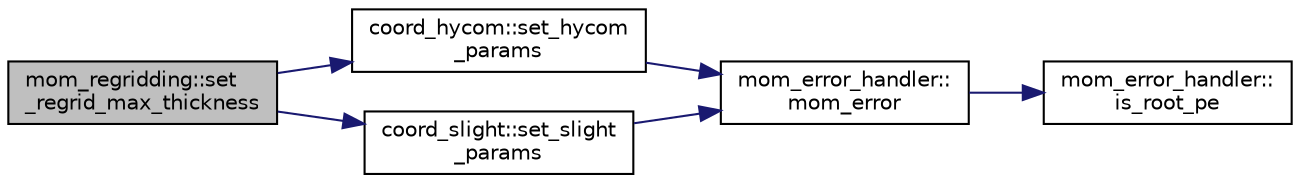 digraph "mom_regridding::set_regrid_max_thickness"
{
 // INTERACTIVE_SVG=YES
 // LATEX_PDF_SIZE
  edge [fontname="Helvetica",fontsize="10",labelfontname="Helvetica",labelfontsize="10"];
  node [fontname="Helvetica",fontsize="10",shape=record];
  rankdir="LR";
  Node1 [label="mom_regridding::set\l_regrid_max_thickness",height=0.2,width=0.4,color="black", fillcolor="grey75", style="filled", fontcolor="black",tooltip="Set maximum layer thicknesses based on a vector of input values."];
  Node1 -> Node2 [color="midnightblue",fontsize="10",style="solid",fontname="Helvetica"];
  Node2 [label="coord_hycom::set_hycom\l_params",height=0.2,width=0.4,color="black", fillcolor="white", style="filled",URL="$namespacecoord__hycom.html#af1b6262578c0ae1b48d576c9e43712f4",tooltip="This subroutine can be used to set the parameters for the coord_hycom module."];
  Node2 -> Node3 [color="midnightblue",fontsize="10",style="solid",fontname="Helvetica"];
  Node3 [label="mom_error_handler::\lmom_error",height=0.2,width=0.4,color="black", fillcolor="white", style="filled",URL="$namespacemom__error__handler.html#a460cfb79a06c29fc249952c2a3710d67",tooltip="This provides a convenient interface for writing an mpp_error message with run-time filter based on a..."];
  Node3 -> Node4 [color="midnightblue",fontsize="10",style="solid",fontname="Helvetica"];
  Node4 [label="mom_error_handler::\lis_root_pe",height=0.2,width=0.4,color="black", fillcolor="white", style="filled",URL="$namespacemom__error__handler.html#ad5f00a53059c72fe2332d1436c80ca71",tooltip="This returns .true. if the current PE is the root PE."];
  Node1 -> Node5 [color="midnightblue",fontsize="10",style="solid",fontname="Helvetica"];
  Node5 [label="coord_slight::set_slight\l_params",height=0.2,width=0.4,color="black", fillcolor="white", style="filled",URL="$namespacecoord__slight.html#a5ffc8589603f020d1d5af03cfd308154",tooltip="This subroutine can be used to set the parameters for the coord_slight module."];
  Node5 -> Node3 [color="midnightblue",fontsize="10",style="solid",fontname="Helvetica"];
}
